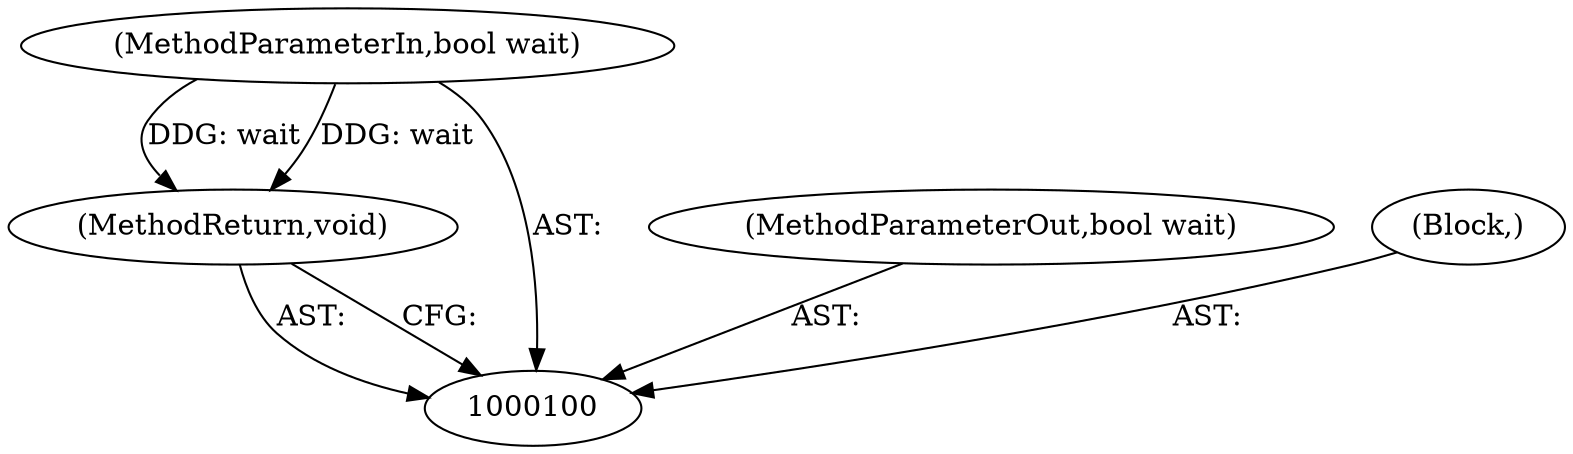 digraph "0_Chrome_53262b5285efbbfdbbcc17fbf5200890f1ee295c_2" {
"1000103" [label="(MethodReturn,void)"];
"1000101" [label="(MethodParameterIn,bool wait)"];
"1000107" [label="(MethodParameterOut,bool wait)"];
"1000102" [label="(Block,)"];
"1000103" -> "1000100"  [label="AST: "];
"1000103" -> "1000100"  [label="CFG: "];
"1000101" -> "1000103"  [label="DDG: wait"];
"1000101" -> "1000100"  [label="AST: "];
"1000101" -> "1000103"  [label="DDG: wait"];
"1000107" -> "1000100"  [label="AST: "];
"1000102" -> "1000100"  [label="AST: "];
}
